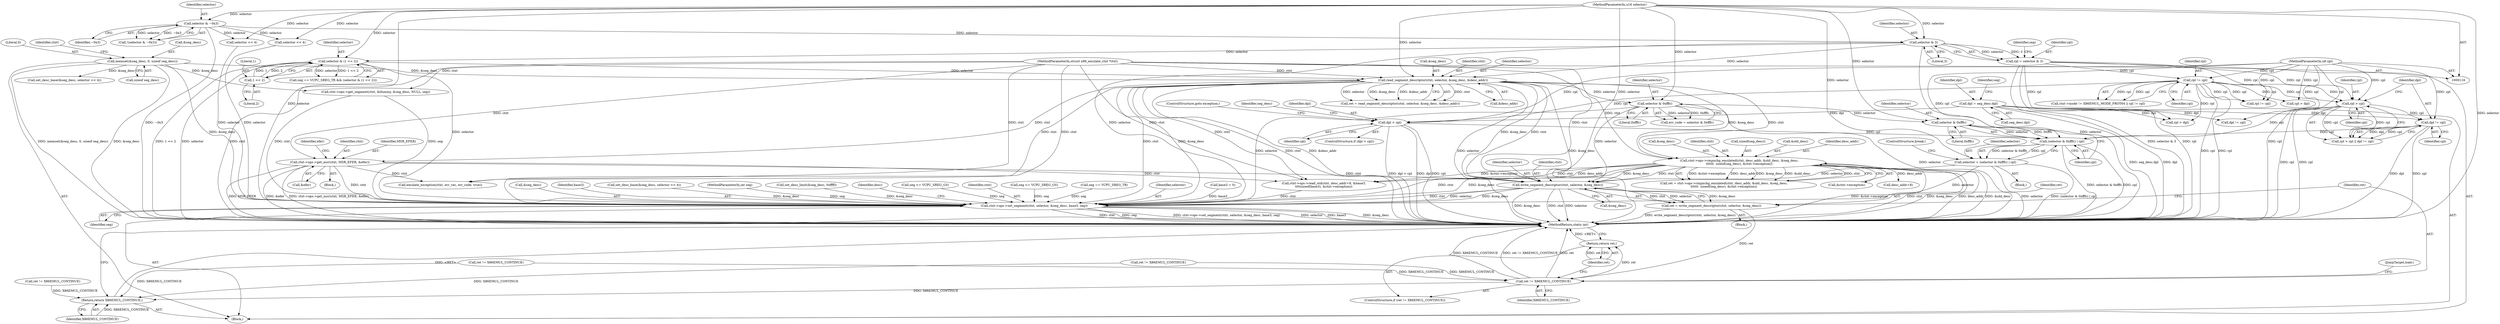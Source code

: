 digraph "0_linux_d1442d85cc30ea75f7d399474ca738e0bc96f715@API" {
"1000506" [label="(Call,write_segment_descriptor(ctxt, selector, &seg_desc))"];
"1000388" [label="(Call,ctxt->ops->get_msr(ctxt, MSR_EFER, &efer))"];
"1000267" [label="(Call,read_segment_descriptor(ctxt, selector, &seg_desc, &desc_addr))"];
"1000117" [label="(MethodParameterIn,struct x86_emulate_ctxt *ctxt)"];
"1000256" [label="(Call,selector & (1 << 2))"];
"1000223" [label="(Call,selector & 3)"];
"1000140" [label="(Call,selector & ~0x3)"];
"1000118" [label="(MethodParameterIn,u16 selector)"];
"1000258" [label="(Call,1 << 2)"];
"1000150" [label="(Call,memset(&seg_desc, 0, sizeof seg_desc))"];
"1000434" [label="(Call,ctxt->ops->cmpxchg_emulated(ctxt, desc_addr, &old_desc, &seg_desc,\n\t\t\t\t\t\t  sizeof(seg_desc), &ctxt->exception))"];
"1000282" [label="(Call,selector & 0xfffc)"];
"1000398" [label="(Call,selector = (selector & 0xfffc) | cpl)"];
"1000400" [label="(Call,(selector & 0xfffc) | cpl)"];
"1000401" [label="(Call,selector & 0xfffc)"];
"1000368" [label="(Call,rpl > cpl)"];
"1000221" [label="(Call,rpl = selector & 3)"];
"1000243" [label="(Call,rpl != cpl)"];
"1000120" [label="(MethodParameterIn,u8 cpl)"];
"1000371" [label="(Call,dpl != cpl)"];
"1000316" [label="(Call,dpl = seg_desc.dpl)"];
"1000360" [label="(Call,dpl > cpl)"];
"1000504" [label="(Call,ret = write_segment_descriptor(ctxt, selector, &seg_desc))"];
"1000512" [label="(Call,ret != X86EMUL_CONTINUE)"];
"1000515" [label="(Return,return ret;)"];
"1000560" [label="(Return,return X86EMUL_CONTINUE;)"];
"1000547" [label="(Call,ctxt->ops->set_segment(ctxt, selector, &seg_desc, base3, seg))"];
"1000369" [label="(Identifier,rpl)"];
"1000441" [label="(Call,sizeof(seg_desc))"];
"1000448" [label="(Call,ret != X86EMUL_CONTINUE)"];
"1000362" [label="(Identifier,cpl)"];
"1000221" [label="(Call,rpl = selector & 3)"];
"1000317" [label="(Identifier,dpl)"];
"1000193" [label="(Call,selector << 4)"];
"1000174" [label="(Call,selector << 4)"];
"1000272" [label="(Call,&desc_addr)"];
"1000368" [label="(Call,rpl > cpl)"];
"1000230" [label="(Identifier,seg)"];
"1000322" [label="(Identifier,seg)"];
"1000498" [label="(Block,)"];
"1000555" [label="(Identifier,desc)"];
"1000275" [label="(Call,ret != X86EMUL_CONTINUE)"];
"1000552" [label="(Identifier,base3)"];
"1000486" [label="(Call,rpl > dpl)"];
"1000541" [label="(Call,ret != X86EMUL_CONTINUE)"];
"1000147" [label="(Call,base3 = 0)"];
"1000489" [label="(Call,cpl > dpl)"];
"1000118" [label="(MethodParameterIn,u16 selector)"];
"1000150" [label="(Call,memset(&seg_desc, 0, sizeof seg_desc))"];
"1000404" [label="(Identifier,cpl)"];
"1000389" [label="(Identifier,ctxt)"];
"1000512" [label="(Call,ret != X86EMUL_CONTINUE)"];
"1000139" [label="(Call,!(selector & ~0x3))"];
"1000190" [label="(Call,set_desc_base(&seg_desc, selector << 4))"];
"1000223" [label="(Call,selector & 3)"];
"1000402" [label="(Identifier,selector)"];
"1000383" [label="(Block,)"];
"1000360" [label="(Call,dpl > cpl)"];
"1000284" [label="(Literal,0xfffc)"];
"1000527" [label="(Call,ctxt->ops->read_std(ctxt, desc_addr+8, &base3,\n\t\t\t\tsizeof(base3), &ctxt->exception))"];
"1000388" [label="(Call,ctxt->ops->get_msr(ctxt, MSR_EFER, &efer))"];
"1000569" [label="(MethodReturn,static int)"];
"1000508" [label="(Identifier,selector)"];
"1000390" [label="(Identifier,MSR_EFER)"];
"1000515" [label="(Return,return ret;)"];
"1000338" [label="(Call,dpl != cpl)"];
"1000123" [label="(Block,)"];
"1000260" [label="(Literal,2)"];
"1000245" [label="(Identifier,cpl)"];
"1000437" [label="(Call,&old_desc)"];
"1000196" [label="(Call,set_desc_limit(&seg_desc, 0xffff))"];
"1000181" [label="(Call,seg <= VCPU_SREG_GS)"];
"1000225" [label="(Literal,3)"];
"1000318" [label="(Call,seg_desc.dpl)"];
"1000282" [label="(Call,selector & 0xfffc)"];
"1000403" [label="(Literal,0xfffc)"];
"1000506" [label="(Call,write_segment_descriptor(ctxt, selector, &seg_desc))"];
"1000237" [label="(Call,ctxt->mode != X86EMUL_MODE_PROT64 || rpl != cpl)"];
"1000550" [label="(Call,&seg_desc)"];
"1000359" [label="(ControlStructure,if (dpl > cpl))"];
"1000140" [label="(Call,selector & ~0x3)"];
"1000256" [label="(Call,selector & (1 << 2))"];
"1000436" [label="(Identifier,desc_addr)"];
"1000141" [label="(Identifier,selector)"];
"1000373" [label="(Identifier,cpl)"];
"1000514" [label="(Identifier,X86EMUL_CONTINUE)"];
"1000153" [label="(Literal,0)"];
"1000171" [label="(Call,set_desc_base(&seg_desc, selector << 4))"];
"1000154" [label="(Call,sizeof seg_desc)"];
"1000258" [label="(Call,1 << 2)"];
"1000270" [label="(Call,&seg_desc)"];
"1000561" [label="(Identifier,X86EMUL_CONTINUE)"];
"1000509" [label="(Call,&seg_desc)"];
"1000268" [label="(Identifier,ctxt)"];
"1000151" [label="(Call,&seg_desc)"];
"1000117" [label="(MethodParameterIn,struct x86_emulate_ctxt *ctxt)"];
"1000283" [label="(Identifier,selector)"];
"1000507" [label="(Identifier,ctxt)"];
"1000252" [label="(Call,seg == VCPU_SREG_TR && (selector & (1 << 2)))"];
"1000316" [label="(Call,dpl = seg_desc.dpl)"];
"1000405" [label="(ControlStructure,break;)"];
"1000243" [label="(Call,rpl != cpl)"];
"1000391" [label="(Call,&efer)"];
"1000120" [label="(MethodParameterIn,u8 cpl)"];
"1000142" [label="(Identifier,~0x3)"];
"1000547" [label="(Call,ctxt->ops->set_segment(ctxt, selector, &seg_desc, base3, seg))"];
"1000432" [label="(Call,ret = ctxt->ops->cmpxchg_emulated(ctxt, desc_addr, &old_desc, &seg_desc,\n\t\t\t\t\t\t  sizeof(seg_desc), &ctxt->exception))"];
"1000163" [label="(Call,ctxt->ops->get_segment(ctxt, &dummy, &seg_desc, NULL, seg))"];
"1000361" [label="(Identifier,dpl)"];
"1000159" [label="(Identifier,ctxt)"];
"1000327" [label="(Call,rpl != cpl)"];
"1000259" [label="(Literal,1)"];
"1000372" [label="(Identifier,dpl)"];
"1000560" [label="(Return,return X86EMUL_CONTINUE;)"];
"1000516" [label="(Identifier,ret)"];
"1000434" [label="(Call,ctxt->ops->cmpxchg_emulated(ctxt, desc_addr, &old_desc, &seg_desc,\n\t\t\t\t\t\t  sizeof(seg_desc), &ctxt->exception))"];
"1000370" [label="(Identifier,cpl)"];
"1000398" [label="(Call,selector = (selector & 0xfffc) | cpl)"];
"1000504" [label="(Call,ret = write_segment_descriptor(ctxt, selector, &seg_desc))"];
"1000280" [label="(Call,err_code = selector & 0xfffc)"];
"1000119" [label="(MethodParameterIn,int seg)"];
"1000257" [label="(Identifier,selector)"];
"1000267" [label="(Call,read_segment_descriptor(ctxt, selector, &seg_desc, &desc_addr))"];
"1000323" [label="(Block,)"];
"1000401" [label="(Call,selector & 0xfffc)"];
"1000511" [label="(ControlStructure,if (ret != X86EMUL_CONTINUE))"];
"1000224" [label="(Identifier,selector)"];
"1000443" [label="(Call,&ctxt->exception)"];
"1000548" [label="(Identifier,ctxt)"];
"1000367" [label="(Call,rpl > cpl || dpl != cpl)"];
"1000439" [label="(Call,&seg_desc)"];
"1000564" [label="(Call,emulate_exception(ctxt, err_vec, err_code, true))"];
"1000513" [label="(Identifier,ret)"];
"1000553" [label="(Identifier,seg)"];
"1000399" [label="(Identifier,selector)"];
"1000505" [label="(Identifier,ret)"];
"1000546" [label="(JumpTarget,load:)"];
"1000371" [label="(Call,dpl != cpl)"];
"1000293" [label="(Call,seg <= VCPU_SREG_GS)"];
"1000244" [label="(Identifier,rpl)"];
"1000253" [label="(Call,seg == VCPU_SREG_TR)"];
"1000363" [label="(ControlStructure,goto exception;)"];
"1000222" [label="(Identifier,rpl)"];
"1000395" [label="(Identifier,efer)"];
"1000378" [label="(Identifier,seg_desc)"];
"1000435" [label="(Identifier,ctxt)"];
"1000549" [label="(Identifier,selector)"];
"1000400" [label="(Call,(selector & 0xfffc) | cpl)"];
"1000269" [label="(Identifier,selector)"];
"1000529" [label="(Call,desc_addr+8)"];
"1000265" [label="(Call,ret = read_segment_descriptor(ctxt, selector, &seg_desc, &desc_addr))"];
"1000506" -> "1000504"  [label="AST: "];
"1000506" -> "1000509"  [label="CFG: "];
"1000507" -> "1000506"  [label="AST: "];
"1000508" -> "1000506"  [label="AST: "];
"1000509" -> "1000506"  [label="AST: "];
"1000504" -> "1000506"  [label="CFG: "];
"1000506" -> "1000569"  [label="DDG: &seg_desc"];
"1000506" -> "1000569"  [label="DDG: ctxt"];
"1000506" -> "1000569"  [label="DDG: selector"];
"1000506" -> "1000504"  [label="DDG: ctxt"];
"1000506" -> "1000504"  [label="DDG: selector"];
"1000506" -> "1000504"  [label="DDG: &seg_desc"];
"1000388" -> "1000506"  [label="DDG: ctxt"];
"1000267" -> "1000506"  [label="DDG: ctxt"];
"1000267" -> "1000506"  [label="DDG: &seg_desc"];
"1000434" -> "1000506"  [label="DDG: ctxt"];
"1000434" -> "1000506"  [label="DDG: &seg_desc"];
"1000117" -> "1000506"  [label="DDG: ctxt"];
"1000282" -> "1000506"  [label="DDG: selector"];
"1000398" -> "1000506"  [label="DDG: selector"];
"1000118" -> "1000506"  [label="DDG: selector"];
"1000506" -> "1000547"  [label="DDG: ctxt"];
"1000506" -> "1000547"  [label="DDG: selector"];
"1000506" -> "1000547"  [label="DDG: &seg_desc"];
"1000388" -> "1000383"  [label="AST: "];
"1000388" -> "1000391"  [label="CFG: "];
"1000389" -> "1000388"  [label="AST: "];
"1000390" -> "1000388"  [label="AST: "];
"1000391" -> "1000388"  [label="AST: "];
"1000395" -> "1000388"  [label="CFG: "];
"1000388" -> "1000569"  [label="DDG: ctxt->ops->get_msr(ctxt, MSR_EFER, &efer)"];
"1000388" -> "1000569"  [label="DDG: MSR_EFER"];
"1000388" -> "1000569"  [label="DDG: &efer"];
"1000267" -> "1000388"  [label="DDG: ctxt"];
"1000117" -> "1000388"  [label="DDG: ctxt"];
"1000388" -> "1000527"  [label="DDG: ctxt"];
"1000388" -> "1000547"  [label="DDG: ctxt"];
"1000388" -> "1000564"  [label="DDG: ctxt"];
"1000267" -> "1000265"  [label="AST: "];
"1000267" -> "1000272"  [label="CFG: "];
"1000268" -> "1000267"  [label="AST: "];
"1000269" -> "1000267"  [label="AST: "];
"1000270" -> "1000267"  [label="AST: "];
"1000272" -> "1000267"  [label="AST: "];
"1000265" -> "1000267"  [label="CFG: "];
"1000267" -> "1000569"  [label="DDG: selector"];
"1000267" -> "1000569"  [label="DDG: ctxt"];
"1000267" -> "1000569"  [label="DDG: &seg_desc"];
"1000267" -> "1000569"  [label="DDG: &desc_addr"];
"1000267" -> "1000265"  [label="DDG: ctxt"];
"1000267" -> "1000265"  [label="DDG: selector"];
"1000267" -> "1000265"  [label="DDG: &seg_desc"];
"1000267" -> "1000265"  [label="DDG: &desc_addr"];
"1000117" -> "1000267"  [label="DDG: ctxt"];
"1000256" -> "1000267"  [label="DDG: selector"];
"1000223" -> "1000267"  [label="DDG: selector"];
"1000118" -> "1000267"  [label="DDG: selector"];
"1000150" -> "1000267"  [label="DDG: &seg_desc"];
"1000267" -> "1000282"  [label="DDG: selector"];
"1000267" -> "1000434"  [label="DDG: ctxt"];
"1000267" -> "1000434"  [label="DDG: &seg_desc"];
"1000267" -> "1000527"  [label="DDG: ctxt"];
"1000267" -> "1000547"  [label="DDG: ctxt"];
"1000267" -> "1000547"  [label="DDG: &seg_desc"];
"1000267" -> "1000564"  [label="DDG: ctxt"];
"1000117" -> "1000116"  [label="AST: "];
"1000117" -> "1000569"  [label="DDG: ctxt"];
"1000117" -> "1000163"  [label="DDG: ctxt"];
"1000117" -> "1000434"  [label="DDG: ctxt"];
"1000117" -> "1000527"  [label="DDG: ctxt"];
"1000117" -> "1000547"  [label="DDG: ctxt"];
"1000117" -> "1000564"  [label="DDG: ctxt"];
"1000256" -> "1000252"  [label="AST: "];
"1000256" -> "1000258"  [label="CFG: "];
"1000257" -> "1000256"  [label="AST: "];
"1000258" -> "1000256"  [label="AST: "];
"1000252" -> "1000256"  [label="CFG: "];
"1000256" -> "1000569"  [label="DDG: 1 << 2"];
"1000256" -> "1000569"  [label="DDG: selector"];
"1000256" -> "1000252"  [label="DDG: selector"];
"1000256" -> "1000252"  [label="DDG: 1 << 2"];
"1000223" -> "1000256"  [label="DDG: selector"];
"1000118" -> "1000256"  [label="DDG: selector"];
"1000258" -> "1000256"  [label="DDG: 1"];
"1000258" -> "1000256"  [label="DDG: 2"];
"1000256" -> "1000547"  [label="DDG: selector"];
"1000223" -> "1000221"  [label="AST: "];
"1000223" -> "1000225"  [label="CFG: "];
"1000224" -> "1000223"  [label="AST: "];
"1000225" -> "1000223"  [label="AST: "];
"1000221" -> "1000223"  [label="CFG: "];
"1000223" -> "1000569"  [label="DDG: selector"];
"1000223" -> "1000221"  [label="DDG: selector"];
"1000223" -> "1000221"  [label="DDG: 3"];
"1000140" -> "1000223"  [label="DDG: selector"];
"1000118" -> "1000223"  [label="DDG: selector"];
"1000223" -> "1000547"  [label="DDG: selector"];
"1000140" -> "1000139"  [label="AST: "];
"1000140" -> "1000142"  [label="CFG: "];
"1000141" -> "1000140"  [label="AST: "];
"1000142" -> "1000140"  [label="AST: "];
"1000139" -> "1000140"  [label="CFG: "];
"1000140" -> "1000569"  [label="DDG: ~0x3"];
"1000140" -> "1000139"  [label="DDG: selector"];
"1000140" -> "1000139"  [label="DDG: ~0x3"];
"1000118" -> "1000140"  [label="DDG: selector"];
"1000140" -> "1000174"  [label="DDG: selector"];
"1000140" -> "1000193"  [label="DDG: selector"];
"1000118" -> "1000116"  [label="AST: "];
"1000118" -> "1000569"  [label="DDG: selector"];
"1000118" -> "1000174"  [label="DDG: selector"];
"1000118" -> "1000193"  [label="DDG: selector"];
"1000118" -> "1000282"  [label="DDG: selector"];
"1000118" -> "1000398"  [label="DDG: selector"];
"1000118" -> "1000401"  [label="DDG: selector"];
"1000118" -> "1000547"  [label="DDG: selector"];
"1000258" -> "1000260"  [label="CFG: "];
"1000259" -> "1000258"  [label="AST: "];
"1000260" -> "1000258"  [label="AST: "];
"1000150" -> "1000123"  [label="AST: "];
"1000150" -> "1000154"  [label="CFG: "];
"1000151" -> "1000150"  [label="AST: "];
"1000153" -> "1000150"  [label="AST: "];
"1000154" -> "1000150"  [label="AST: "];
"1000159" -> "1000150"  [label="CFG: "];
"1000150" -> "1000569"  [label="DDG: &seg_desc"];
"1000150" -> "1000569"  [label="DDG: memset(&seg_desc, 0, sizeof seg_desc)"];
"1000150" -> "1000163"  [label="DDG: &seg_desc"];
"1000150" -> "1000190"  [label="DDG: &seg_desc"];
"1000150" -> "1000547"  [label="DDG: &seg_desc"];
"1000434" -> "1000432"  [label="AST: "];
"1000434" -> "1000443"  [label="CFG: "];
"1000435" -> "1000434"  [label="AST: "];
"1000436" -> "1000434"  [label="AST: "];
"1000437" -> "1000434"  [label="AST: "];
"1000439" -> "1000434"  [label="AST: "];
"1000441" -> "1000434"  [label="AST: "];
"1000443" -> "1000434"  [label="AST: "];
"1000432" -> "1000434"  [label="CFG: "];
"1000434" -> "1000569"  [label="DDG: desc_addr"];
"1000434" -> "1000569"  [label="DDG: &old_desc"];
"1000434" -> "1000569"  [label="DDG: &ctxt->exception"];
"1000434" -> "1000569"  [label="DDG: ctxt"];
"1000434" -> "1000569"  [label="DDG: &seg_desc"];
"1000434" -> "1000432"  [label="DDG: &ctxt->exception"];
"1000434" -> "1000432"  [label="DDG: desc_addr"];
"1000434" -> "1000432"  [label="DDG: &seg_desc"];
"1000434" -> "1000432"  [label="DDG: &old_desc"];
"1000434" -> "1000432"  [label="DDG: ctxt"];
"1000434" -> "1000527"  [label="DDG: ctxt"];
"1000434" -> "1000527"  [label="DDG: desc_addr"];
"1000434" -> "1000527"  [label="DDG: &ctxt->exception"];
"1000434" -> "1000529"  [label="DDG: desc_addr"];
"1000434" -> "1000547"  [label="DDG: ctxt"];
"1000434" -> "1000547"  [label="DDG: &seg_desc"];
"1000282" -> "1000280"  [label="AST: "];
"1000282" -> "1000284"  [label="CFG: "];
"1000283" -> "1000282"  [label="AST: "];
"1000284" -> "1000282"  [label="AST: "];
"1000280" -> "1000282"  [label="CFG: "];
"1000282" -> "1000569"  [label="DDG: selector"];
"1000282" -> "1000280"  [label="DDG: selector"];
"1000282" -> "1000280"  [label="DDG: 0xfffc"];
"1000282" -> "1000401"  [label="DDG: selector"];
"1000282" -> "1000547"  [label="DDG: selector"];
"1000398" -> "1000323"  [label="AST: "];
"1000398" -> "1000400"  [label="CFG: "];
"1000399" -> "1000398"  [label="AST: "];
"1000400" -> "1000398"  [label="AST: "];
"1000405" -> "1000398"  [label="CFG: "];
"1000398" -> "1000569"  [label="DDG: (selector & 0xfffc) | cpl"];
"1000398" -> "1000569"  [label="DDG: selector"];
"1000400" -> "1000398"  [label="DDG: selector & 0xfffc"];
"1000400" -> "1000398"  [label="DDG: cpl"];
"1000398" -> "1000547"  [label="DDG: selector"];
"1000400" -> "1000404"  [label="CFG: "];
"1000401" -> "1000400"  [label="AST: "];
"1000404" -> "1000400"  [label="AST: "];
"1000400" -> "1000569"  [label="DDG: selector & 0xfffc"];
"1000400" -> "1000569"  [label="DDG: cpl"];
"1000401" -> "1000400"  [label="DDG: selector"];
"1000401" -> "1000400"  [label="DDG: 0xfffc"];
"1000368" -> "1000400"  [label="DDG: cpl"];
"1000371" -> "1000400"  [label="DDG: cpl"];
"1000360" -> "1000400"  [label="DDG: cpl"];
"1000120" -> "1000400"  [label="DDG: cpl"];
"1000401" -> "1000403"  [label="CFG: "];
"1000402" -> "1000401"  [label="AST: "];
"1000403" -> "1000401"  [label="AST: "];
"1000404" -> "1000401"  [label="CFG: "];
"1000368" -> "1000367"  [label="AST: "];
"1000368" -> "1000370"  [label="CFG: "];
"1000369" -> "1000368"  [label="AST: "];
"1000370" -> "1000368"  [label="AST: "];
"1000372" -> "1000368"  [label="CFG: "];
"1000367" -> "1000368"  [label="CFG: "];
"1000368" -> "1000569"  [label="DDG: rpl"];
"1000368" -> "1000569"  [label="DDG: cpl"];
"1000368" -> "1000367"  [label="DDG: rpl"];
"1000368" -> "1000367"  [label="DDG: cpl"];
"1000221" -> "1000368"  [label="DDG: rpl"];
"1000243" -> "1000368"  [label="DDG: rpl"];
"1000243" -> "1000368"  [label="DDG: cpl"];
"1000120" -> "1000368"  [label="DDG: cpl"];
"1000368" -> "1000371"  [label="DDG: cpl"];
"1000221" -> "1000123"  [label="AST: "];
"1000222" -> "1000221"  [label="AST: "];
"1000230" -> "1000221"  [label="CFG: "];
"1000221" -> "1000569"  [label="DDG: selector & 3"];
"1000221" -> "1000569"  [label="DDG: rpl"];
"1000221" -> "1000243"  [label="DDG: rpl"];
"1000221" -> "1000327"  [label="DDG: rpl"];
"1000221" -> "1000486"  [label="DDG: rpl"];
"1000243" -> "1000237"  [label="AST: "];
"1000243" -> "1000245"  [label="CFG: "];
"1000244" -> "1000243"  [label="AST: "];
"1000245" -> "1000243"  [label="AST: "];
"1000237" -> "1000243"  [label="CFG: "];
"1000243" -> "1000569"  [label="DDG: rpl"];
"1000243" -> "1000569"  [label="DDG: cpl"];
"1000243" -> "1000237"  [label="DDG: rpl"];
"1000243" -> "1000237"  [label="DDG: cpl"];
"1000120" -> "1000243"  [label="DDG: cpl"];
"1000243" -> "1000327"  [label="DDG: rpl"];
"1000243" -> "1000327"  [label="DDG: cpl"];
"1000243" -> "1000360"  [label="DDG: cpl"];
"1000243" -> "1000486"  [label="DDG: rpl"];
"1000243" -> "1000489"  [label="DDG: cpl"];
"1000120" -> "1000116"  [label="AST: "];
"1000120" -> "1000569"  [label="DDG: cpl"];
"1000120" -> "1000327"  [label="DDG: cpl"];
"1000120" -> "1000338"  [label="DDG: cpl"];
"1000120" -> "1000360"  [label="DDG: cpl"];
"1000120" -> "1000371"  [label="DDG: cpl"];
"1000120" -> "1000489"  [label="DDG: cpl"];
"1000371" -> "1000367"  [label="AST: "];
"1000371" -> "1000373"  [label="CFG: "];
"1000372" -> "1000371"  [label="AST: "];
"1000373" -> "1000371"  [label="AST: "];
"1000367" -> "1000371"  [label="CFG: "];
"1000371" -> "1000569"  [label="DDG: cpl"];
"1000371" -> "1000569"  [label="DDG: dpl"];
"1000371" -> "1000367"  [label="DDG: dpl"];
"1000371" -> "1000367"  [label="DDG: cpl"];
"1000316" -> "1000371"  [label="DDG: dpl"];
"1000316" -> "1000123"  [label="AST: "];
"1000316" -> "1000318"  [label="CFG: "];
"1000317" -> "1000316"  [label="AST: "];
"1000318" -> "1000316"  [label="AST: "];
"1000322" -> "1000316"  [label="CFG: "];
"1000316" -> "1000569"  [label="DDG: seg_desc.dpl"];
"1000316" -> "1000569"  [label="DDG: dpl"];
"1000316" -> "1000338"  [label="DDG: dpl"];
"1000316" -> "1000360"  [label="DDG: dpl"];
"1000316" -> "1000486"  [label="DDG: dpl"];
"1000360" -> "1000359"  [label="AST: "];
"1000360" -> "1000362"  [label="CFG: "];
"1000361" -> "1000360"  [label="AST: "];
"1000362" -> "1000360"  [label="AST: "];
"1000363" -> "1000360"  [label="CFG: "];
"1000378" -> "1000360"  [label="CFG: "];
"1000360" -> "1000569"  [label="DDG: dpl"];
"1000360" -> "1000569"  [label="DDG: dpl > cpl"];
"1000360" -> "1000569"  [label="DDG: cpl"];
"1000504" -> "1000498"  [label="AST: "];
"1000505" -> "1000504"  [label="AST: "];
"1000513" -> "1000504"  [label="CFG: "];
"1000504" -> "1000569"  [label="DDG: write_segment_descriptor(ctxt, selector, &seg_desc)"];
"1000504" -> "1000512"  [label="DDG: ret"];
"1000512" -> "1000511"  [label="AST: "];
"1000512" -> "1000514"  [label="CFG: "];
"1000513" -> "1000512"  [label="AST: "];
"1000514" -> "1000512"  [label="AST: "];
"1000516" -> "1000512"  [label="CFG: "];
"1000546" -> "1000512"  [label="CFG: "];
"1000512" -> "1000569"  [label="DDG: ret"];
"1000512" -> "1000569"  [label="DDG: X86EMUL_CONTINUE"];
"1000512" -> "1000569"  [label="DDG: ret != X86EMUL_CONTINUE"];
"1000448" -> "1000512"  [label="DDG: X86EMUL_CONTINUE"];
"1000275" -> "1000512"  [label="DDG: X86EMUL_CONTINUE"];
"1000512" -> "1000515"  [label="DDG: ret"];
"1000512" -> "1000560"  [label="DDG: X86EMUL_CONTINUE"];
"1000515" -> "1000511"  [label="AST: "];
"1000515" -> "1000516"  [label="CFG: "];
"1000516" -> "1000515"  [label="AST: "];
"1000569" -> "1000515"  [label="CFG: "];
"1000515" -> "1000569"  [label="DDG: <RET>"];
"1000516" -> "1000515"  [label="DDG: ret"];
"1000560" -> "1000123"  [label="AST: "];
"1000560" -> "1000561"  [label="CFG: "];
"1000561" -> "1000560"  [label="AST: "];
"1000569" -> "1000560"  [label="CFG: "];
"1000560" -> "1000569"  [label="DDG: <RET>"];
"1000561" -> "1000560"  [label="DDG: X86EMUL_CONTINUE"];
"1000448" -> "1000560"  [label="DDG: X86EMUL_CONTINUE"];
"1000541" -> "1000560"  [label="DDG: X86EMUL_CONTINUE"];
"1000275" -> "1000560"  [label="DDG: X86EMUL_CONTINUE"];
"1000547" -> "1000123"  [label="AST: "];
"1000547" -> "1000553"  [label="CFG: "];
"1000548" -> "1000547"  [label="AST: "];
"1000549" -> "1000547"  [label="AST: "];
"1000550" -> "1000547"  [label="AST: "];
"1000552" -> "1000547"  [label="AST: "];
"1000553" -> "1000547"  [label="AST: "];
"1000555" -> "1000547"  [label="CFG: "];
"1000547" -> "1000569"  [label="DDG: &seg_desc"];
"1000547" -> "1000569"  [label="DDG: ctxt"];
"1000547" -> "1000569"  [label="DDG: seg"];
"1000547" -> "1000569"  [label="DDG: ctxt->ops->set_segment(ctxt, selector, &seg_desc, base3, seg)"];
"1000547" -> "1000569"  [label="DDG: selector"];
"1000547" -> "1000569"  [label="DDG: base3"];
"1000163" -> "1000547"  [label="DDG: ctxt"];
"1000163" -> "1000547"  [label="DDG: seg"];
"1000527" -> "1000547"  [label="DDG: ctxt"];
"1000193" -> "1000547"  [label="DDG: selector"];
"1000174" -> "1000547"  [label="DDG: selector"];
"1000171" -> "1000547"  [label="DDG: &seg_desc"];
"1000196" -> "1000547"  [label="DDG: &seg_desc"];
"1000147" -> "1000547"  [label="DDG: base3"];
"1000181" -> "1000547"  [label="DDG: seg"];
"1000293" -> "1000547"  [label="DDG: seg"];
"1000253" -> "1000547"  [label="DDG: seg"];
"1000119" -> "1000547"  [label="DDG: seg"];
}
